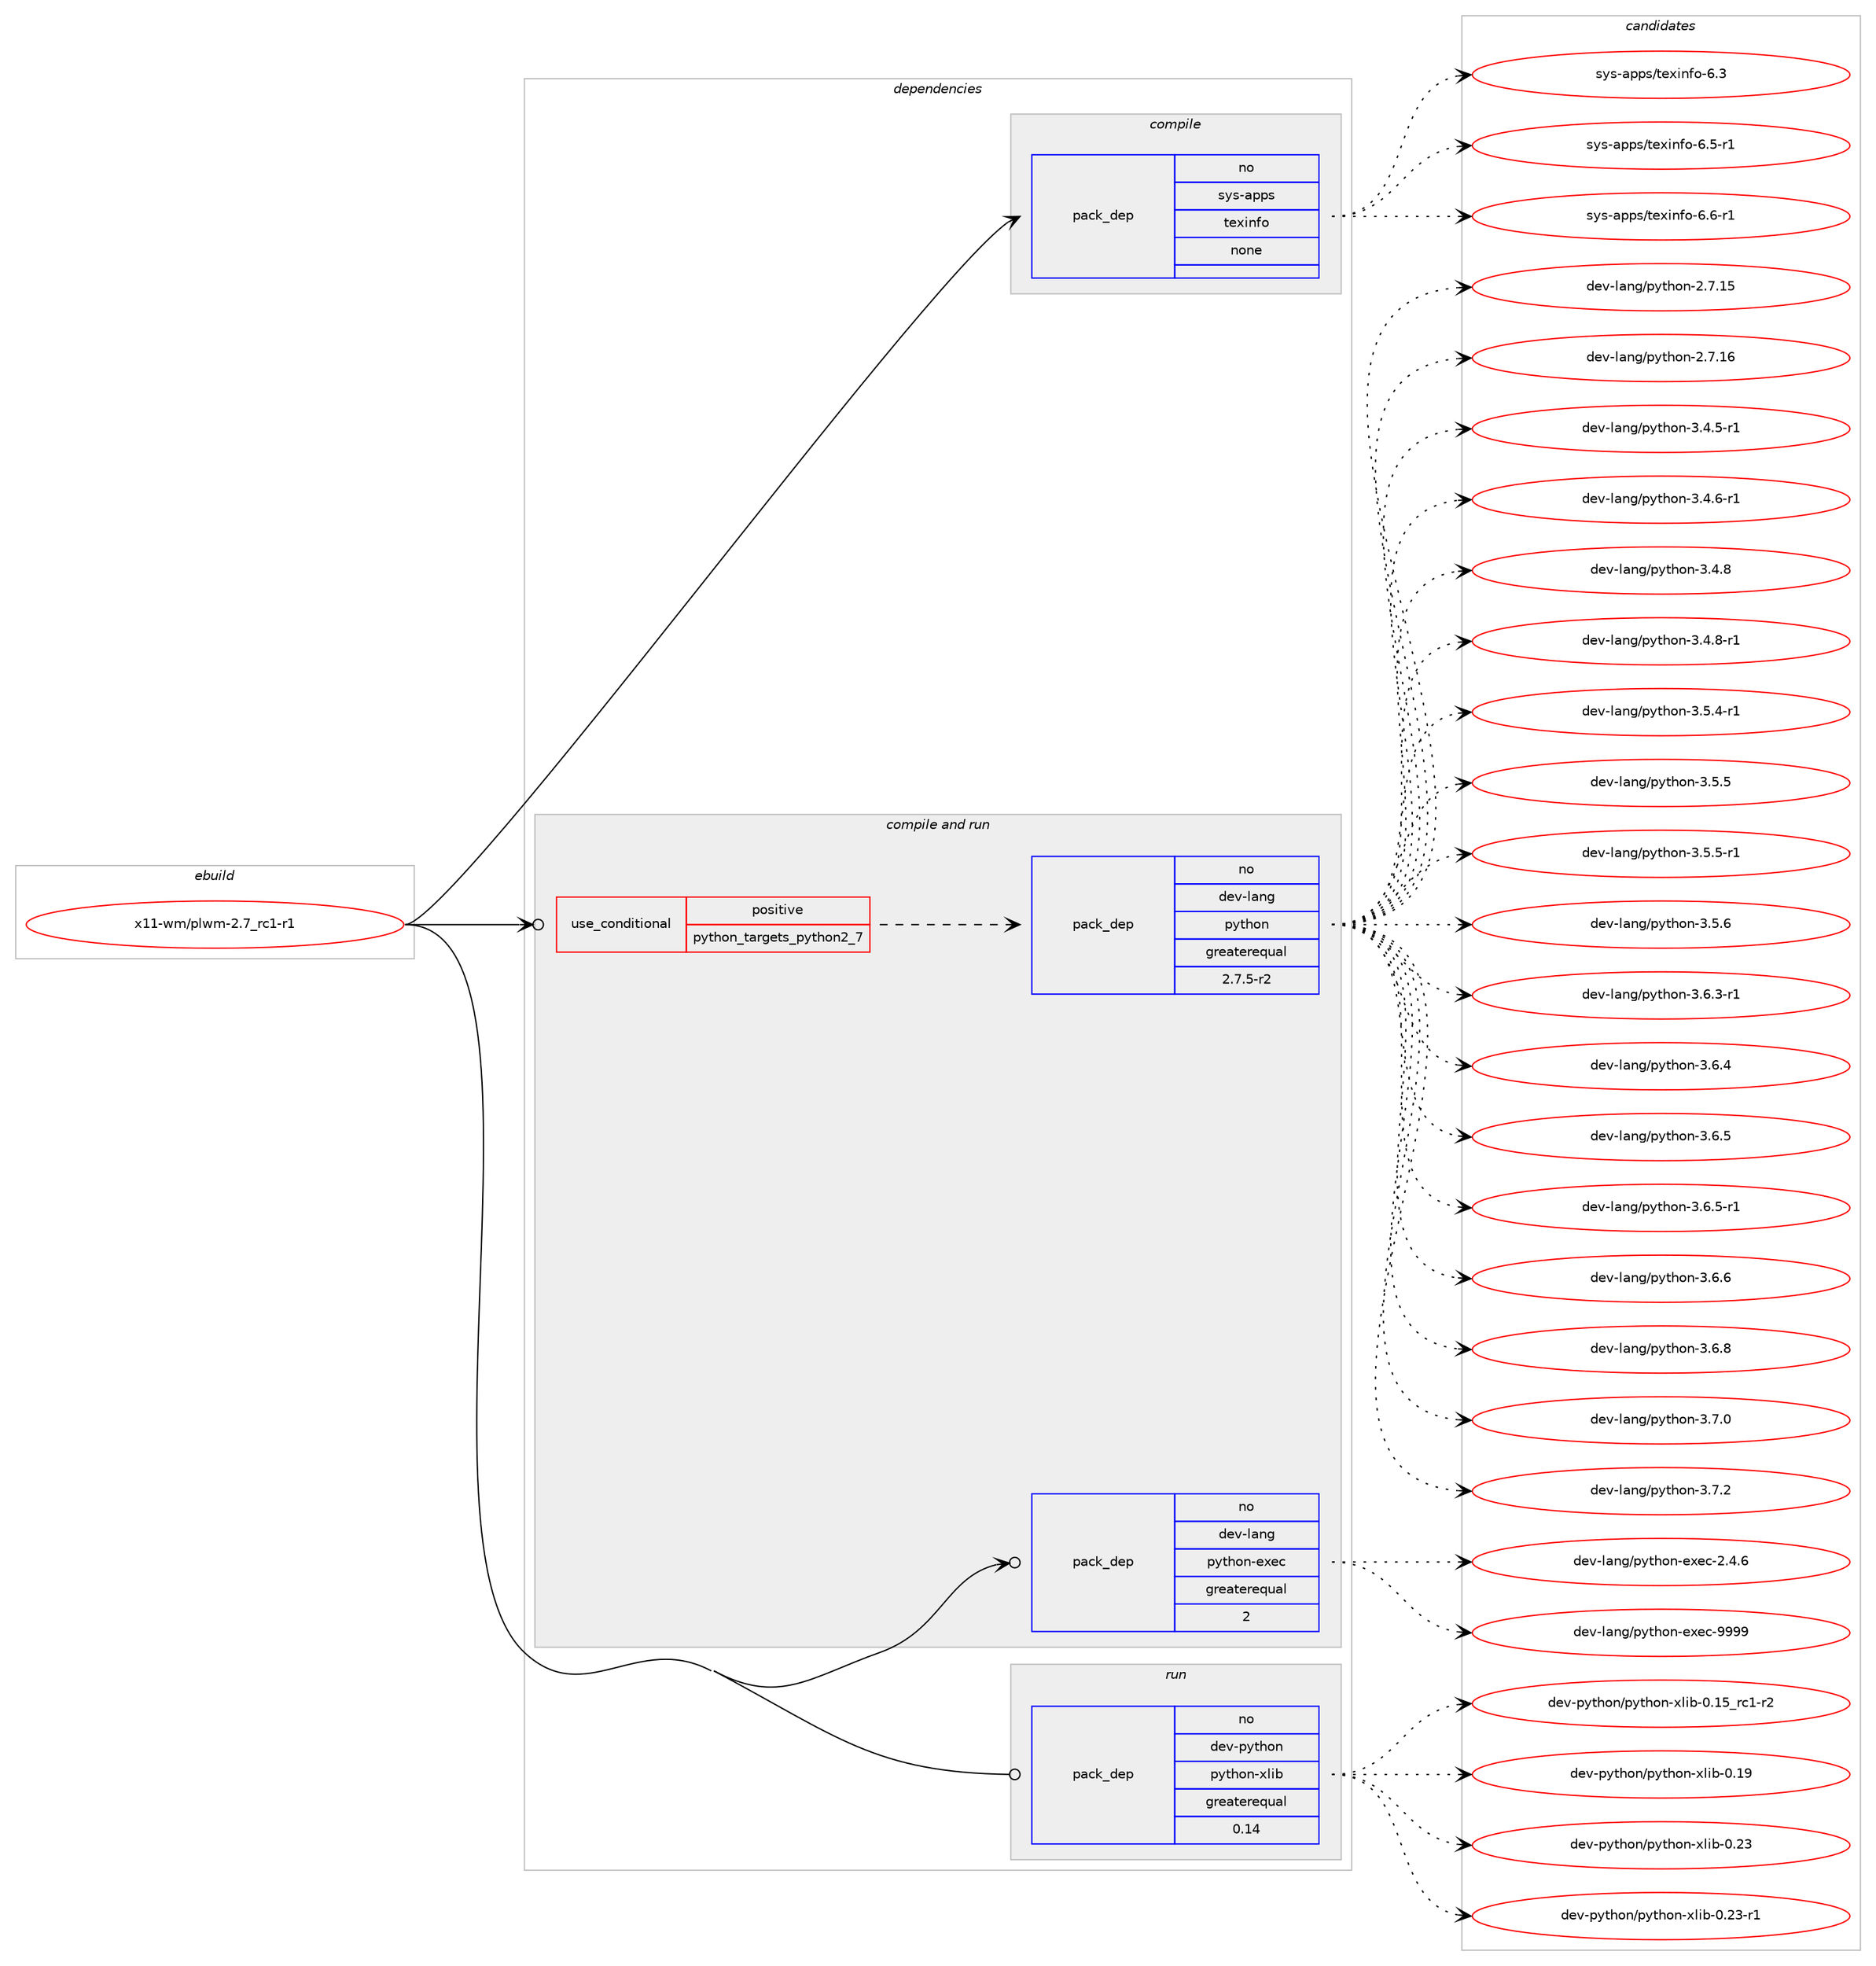 digraph prolog {

# *************
# Graph options
# *************

newrank=true;
concentrate=true;
compound=true;
graph [rankdir=LR,fontname=Helvetica,fontsize=10,ranksep=1.5];#, ranksep=2.5, nodesep=0.2];
edge  [arrowhead=vee];
node  [fontname=Helvetica,fontsize=10];

# **********
# The ebuild
# **********

subgraph cluster_leftcol {
color=gray;
rank=same;
label=<<i>ebuild</i>>;
id [label="x11-wm/plwm-2.7_rc1-r1", color=red, width=4, href="../x11-wm/plwm-2.7_rc1-r1.svg"];
}

# ****************
# The dependencies
# ****************

subgraph cluster_midcol {
color=gray;
label=<<i>dependencies</i>>;
subgraph cluster_compile {
fillcolor="#eeeeee";
style=filled;
label=<<i>compile</i>>;
subgraph pack1274077 {
dependency1771494 [label=<<TABLE BORDER="0" CELLBORDER="1" CELLSPACING="0" CELLPADDING="4" WIDTH="220"><TR><TD ROWSPAN="6" CELLPADDING="30">pack_dep</TD></TR><TR><TD WIDTH="110">no</TD></TR><TR><TD>sys-apps</TD></TR><TR><TD>texinfo</TD></TR><TR><TD>none</TD></TR><TR><TD></TD></TR></TABLE>>, shape=none, color=blue];
}
id:e -> dependency1771494:w [weight=20,style="solid",arrowhead="vee"];
}
subgraph cluster_compileandrun {
fillcolor="#eeeeee";
style=filled;
label=<<i>compile and run</i>>;
subgraph cond467513 {
dependency1771495 [label=<<TABLE BORDER="0" CELLBORDER="1" CELLSPACING="0" CELLPADDING="4"><TR><TD ROWSPAN="3" CELLPADDING="10">use_conditional</TD></TR><TR><TD>positive</TD></TR><TR><TD>python_targets_python2_7</TD></TR></TABLE>>, shape=none, color=red];
subgraph pack1274078 {
dependency1771496 [label=<<TABLE BORDER="0" CELLBORDER="1" CELLSPACING="0" CELLPADDING="4" WIDTH="220"><TR><TD ROWSPAN="6" CELLPADDING="30">pack_dep</TD></TR><TR><TD WIDTH="110">no</TD></TR><TR><TD>dev-lang</TD></TR><TR><TD>python</TD></TR><TR><TD>greaterequal</TD></TR><TR><TD>2.7.5-r2</TD></TR></TABLE>>, shape=none, color=blue];
}
dependency1771495:e -> dependency1771496:w [weight=20,style="dashed",arrowhead="vee"];
}
id:e -> dependency1771495:w [weight=20,style="solid",arrowhead="odotvee"];
subgraph pack1274079 {
dependency1771497 [label=<<TABLE BORDER="0" CELLBORDER="1" CELLSPACING="0" CELLPADDING="4" WIDTH="220"><TR><TD ROWSPAN="6" CELLPADDING="30">pack_dep</TD></TR><TR><TD WIDTH="110">no</TD></TR><TR><TD>dev-lang</TD></TR><TR><TD>python-exec</TD></TR><TR><TD>greaterequal</TD></TR><TR><TD>2</TD></TR></TABLE>>, shape=none, color=blue];
}
id:e -> dependency1771497:w [weight=20,style="solid",arrowhead="odotvee"];
}
subgraph cluster_run {
fillcolor="#eeeeee";
style=filled;
label=<<i>run</i>>;
subgraph pack1274080 {
dependency1771498 [label=<<TABLE BORDER="0" CELLBORDER="1" CELLSPACING="0" CELLPADDING="4" WIDTH="220"><TR><TD ROWSPAN="6" CELLPADDING="30">pack_dep</TD></TR><TR><TD WIDTH="110">no</TD></TR><TR><TD>dev-python</TD></TR><TR><TD>python-xlib</TD></TR><TR><TD>greaterequal</TD></TR><TR><TD>0.14</TD></TR></TABLE>>, shape=none, color=blue];
}
id:e -> dependency1771498:w [weight=20,style="solid",arrowhead="odot"];
}
}

# **************
# The candidates
# **************

subgraph cluster_choices {
rank=same;
color=gray;
label=<<i>candidates</i>>;

subgraph choice1274077 {
color=black;
nodesep=1;
choice11512111545971121121154711610112010511010211145544651 [label="sys-apps/texinfo-6.3", color=red, width=4,href="../sys-apps/texinfo-6.3.svg"];
choice115121115459711211211547116101120105110102111455446534511449 [label="sys-apps/texinfo-6.5-r1", color=red, width=4,href="../sys-apps/texinfo-6.5-r1.svg"];
choice115121115459711211211547116101120105110102111455446544511449 [label="sys-apps/texinfo-6.6-r1", color=red, width=4,href="../sys-apps/texinfo-6.6-r1.svg"];
dependency1771494:e -> choice11512111545971121121154711610112010511010211145544651:w [style=dotted,weight="100"];
dependency1771494:e -> choice115121115459711211211547116101120105110102111455446534511449:w [style=dotted,weight="100"];
dependency1771494:e -> choice115121115459711211211547116101120105110102111455446544511449:w [style=dotted,weight="100"];
}
subgraph choice1274078 {
color=black;
nodesep=1;
choice10010111845108971101034711212111610411111045504655464953 [label="dev-lang/python-2.7.15", color=red, width=4,href="../dev-lang/python-2.7.15.svg"];
choice10010111845108971101034711212111610411111045504655464954 [label="dev-lang/python-2.7.16", color=red, width=4,href="../dev-lang/python-2.7.16.svg"];
choice1001011184510897110103471121211161041111104551465246534511449 [label="dev-lang/python-3.4.5-r1", color=red, width=4,href="../dev-lang/python-3.4.5-r1.svg"];
choice1001011184510897110103471121211161041111104551465246544511449 [label="dev-lang/python-3.4.6-r1", color=red, width=4,href="../dev-lang/python-3.4.6-r1.svg"];
choice100101118451089711010347112121116104111110455146524656 [label="dev-lang/python-3.4.8", color=red, width=4,href="../dev-lang/python-3.4.8.svg"];
choice1001011184510897110103471121211161041111104551465246564511449 [label="dev-lang/python-3.4.8-r1", color=red, width=4,href="../dev-lang/python-3.4.8-r1.svg"];
choice1001011184510897110103471121211161041111104551465346524511449 [label="dev-lang/python-3.5.4-r1", color=red, width=4,href="../dev-lang/python-3.5.4-r1.svg"];
choice100101118451089711010347112121116104111110455146534653 [label="dev-lang/python-3.5.5", color=red, width=4,href="../dev-lang/python-3.5.5.svg"];
choice1001011184510897110103471121211161041111104551465346534511449 [label="dev-lang/python-3.5.5-r1", color=red, width=4,href="../dev-lang/python-3.5.5-r1.svg"];
choice100101118451089711010347112121116104111110455146534654 [label="dev-lang/python-3.5.6", color=red, width=4,href="../dev-lang/python-3.5.6.svg"];
choice1001011184510897110103471121211161041111104551465446514511449 [label="dev-lang/python-3.6.3-r1", color=red, width=4,href="../dev-lang/python-3.6.3-r1.svg"];
choice100101118451089711010347112121116104111110455146544652 [label="dev-lang/python-3.6.4", color=red, width=4,href="../dev-lang/python-3.6.4.svg"];
choice100101118451089711010347112121116104111110455146544653 [label="dev-lang/python-3.6.5", color=red, width=4,href="../dev-lang/python-3.6.5.svg"];
choice1001011184510897110103471121211161041111104551465446534511449 [label="dev-lang/python-3.6.5-r1", color=red, width=4,href="../dev-lang/python-3.6.5-r1.svg"];
choice100101118451089711010347112121116104111110455146544654 [label="dev-lang/python-3.6.6", color=red, width=4,href="../dev-lang/python-3.6.6.svg"];
choice100101118451089711010347112121116104111110455146544656 [label="dev-lang/python-3.6.8", color=red, width=4,href="../dev-lang/python-3.6.8.svg"];
choice100101118451089711010347112121116104111110455146554648 [label="dev-lang/python-3.7.0", color=red, width=4,href="../dev-lang/python-3.7.0.svg"];
choice100101118451089711010347112121116104111110455146554650 [label="dev-lang/python-3.7.2", color=red, width=4,href="../dev-lang/python-3.7.2.svg"];
dependency1771496:e -> choice10010111845108971101034711212111610411111045504655464953:w [style=dotted,weight="100"];
dependency1771496:e -> choice10010111845108971101034711212111610411111045504655464954:w [style=dotted,weight="100"];
dependency1771496:e -> choice1001011184510897110103471121211161041111104551465246534511449:w [style=dotted,weight="100"];
dependency1771496:e -> choice1001011184510897110103471121211161041111104551465246544511449:w [style=dotted,weight="100"];
dependency1771496:e -> choice100101118451089711010347112121116104111110455146524656:w [style=dotted,weight="100"];
dependency1771496:e -> choice1001011184510897110103471121211161041111104551465246564511449:w [style=dotted,weight="100"];
dependency1771496:e -> choice1001011184510897110103471121211161041111104551465346524511449:w [style=dotted,weight="100"];
dependency1771496:e -> choice100101118451089711010347112121116104111110455146534653:w [style=dotted,weight="100"];
dependency1771496:e -> choice1001011184510897110103471121211161041111104551465346534511449:w [style=dotted,weight="100"];
dependency1771496:e -> choice100101118451089711010347112121116104111110455146534654:w [style=dotted,weight="100"];
dependency1771496:e -> choice1001011184510897110103471121211161041111104551465446514511449:w [style=dotted,weight="100"];
dependency1771496:e -> choice100101118451089711010347112121116104111110455146544652:w [style=dotted,weight="100"];
dependency1771496:e -> choice100101118451089711010347112121116104111110455146544653:w [style=dotted,weight="100"];
dependency1771496:e -> choice1001011184510897110103471121211161041111104551465446534511449:w [style=dotted,weight="100"];
dependency1771496:e -> choice100101118451089711010347112121116104111110455146544654:w [style=dotted,weight="100"];
dependency1771496:e -> choice100101118451089711010347112121116104111110455146544656:w [style=dotted,weight="100"];
dependency1771496:e -> choice100101118451089711010347112121116104111110455146554648:w [style=dotted,weight="100"];
dependency1771496:e -> choice100101118451089711010347112121116104111110455146554650:w [style=dotted,weight="100"];
}
subgraph choice1274079 {
color=black;
nodesep=1;
choice1001011184510897110103471121211161041111104510112010199455046524654 [label="dev-lang/python-exec-2.4.6", color=red, width=4,href="../dev-lang/python-exec-2.4.6.svg"];
choice10010111845108971101034711212111610411111045101120101994557575757 [label="dev-lang/python-exec-9999", color=red, width=4,href="../dev-lang/python-exec-9999.svg"];
dependency1771497:e -> choice1001011184510897110103471121211161041111104510112010199455046524654:w [style=dotted,weight="100"];
dependency1771497:e -> choice10010111845108971101034711212111610411111045101120101994557575757:w [style=dotted,weight="100"];
}
subgraph choice1274080 {
color=black;
nodesep=1;
choice1001011184511212111610411111047112121116104111110451201081059845484649539511499494511450 [label="dev-python/python-xlib-0.15_rc1-r2", color=red, width=4,href="../dev-python/python-xlib-0.15_rc1-r2.svg"];
choice100101118451121211161041111104711212111610411111045120108105984548464957 [label="dev-python/python-xlib-0.19", color=red, width=4,href="../dev-python/python-xlib-0.19.svg"];
choice100101118451121211161041111104711212111610411111045120108105984548465051 [label="dev-python/python-xlib-0.23", color=red, width=4,href="../dev-python/python-xlib-0.23.svg"];
choice1001011184511212111610411111047112121116104111110451201081059845484650514511449 [label="dev-python/python-xlib-0.23-r1", color=red, width=4,href="../dev-python/python-xlib-0.23-r1.svg"];
dependency1771498:e -> choice1001011184511212111610411111047112121116104111110451201081059845484649539511499494511450:w [style=dotted,weight="100"];
dependency1771498:e -> choice100101118451121211161041111104711212111610411111045120108105984548464957:w [style=dotted,weight="100"];
dependency1771498:e -> choice100101118451121211161041111104711212111610411111045120108105984548465051:w [style=dotted,weight="100"];
dependency1771498:e -> choice1001011184511212111610411111047112121116104111110451201081059845484650514511449:w [style=dotted,weight="100"];
}
}

}
